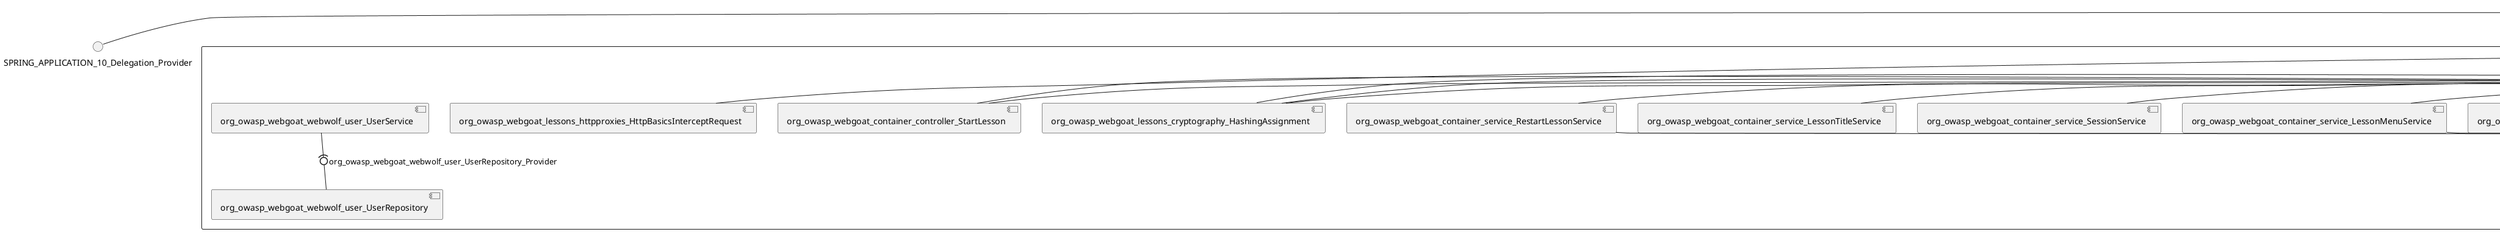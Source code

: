 @startuml
skinparam fixCircleLabelOverlapping true
skinparam componentStyle uml2
() SPRING_APPLICATION_10_Delegation_Provider
() SPRING_APPLICATION_11_Delegation_Provider
() SPRING_APPLICATION_12_Delegation_Provider
() SPRING_APPLICATION_13_Delegation_Provider
() SPRING_APPLICATION_14_Delegation_Provider
() SPRING_APPLICATION_15_Delegation_Provider
() SPRING_APPLICATION_16_Delegation_Provider
() SPRING_APPLICATION_2_Delegation_Provider
() SPRING_APPLICATION_3_Delegation_Provider
() SPRING_APPLICATION_4_Delegation_Provider
() SPRING_APPLICATION_5_Delegation_Provider
() SPRING_APPLICATION_6_Delegation_Provider
() SPRING_APPLICATION_7_Delegation_Provider
() SPRING_APPLICATION_8_Delegation_Provider
() SPRING_APPLICATION_9_Delegation_Provider
() SPRING_APPLICATION_BypassRestrictions_FieldRestrictions_POST_Delegation_Provider
() SPRING_APPLICATION_BypassRestrictions_frontendValidation_POST_Delegation_Provider
() SPRING_APPLICATION_ChromeDevTools_dummy_POST_Delegation_Provider
() SPRING_APPLICATION_ChromeDevTools_network_POST_Delegation_Provider
() SPRING_APPLICATION_CrossSiteScriptingStored_stored_xss_POST_Delegation_Provider
() SPRING_APPLICATION_CrossSiteScriptingStored_stored_xss_follow_up_POST_Delegation_Provider
() SPRING_APPLICATION_CrossSiteScripting_attack1_POST_Delegation_Provider
() SPRING_APPLICATION_CrossSiteScripting_attack3_POST_Delegation_Provider
() SPRING_APPLICATION_CrossSiteScripting_attack4_POST_Delegation_Provider
() SPRING_APPLICATION_CrossSiteScripting_attack5a_GET_Delegation_Provider
() SPRING_APPLICATION_CrossSiteScripting_attack6a_POST_Delegation_Provider
() SPRING_APPLICATION_CrossSiteScripting_dom_follow_up_POST_Delegation_Provider
() SPRING_APPLICATION_CrossSiteScripting_phone_home_xss_POST_Delegation_Provider
() SPRING_APPLICATION_CrossSiteScripting_quiz_GET_POST_Delegation_Provider
() SPRING_APPLICATION_Delegation_Provider
() SPRING_APPLICATION_GET_10_Delegation_Provider
() SPRING_APPLICATION_GET_11_Delegation_Provider
() SPRING_APPLICATION_GET_2_Delegation_Provider
() SPRING_APPLICATION_GET_3_Delegation_Provider
() SPRING_APPLICATION_GET_4_Delegation_Provider
() SPRING_APPLICATION_GET_5_Delegation_Provider
() SPRING_APPLICATION_GET_6_Delegation_Provider
() SPRING_APPLICATION_GET_7_Delegation_Provider
() SPRING_APPLICATION_GET_8_Delegation_Provider
() SPRING_APPLICATION_GET_9_Delegation_Provider
() SPRING_APPLICATION_GET_Delegation_Provider
() SPRING_APPLICATION_HtmlTampering_task_POST_Delegation_Provider
() SPRING_APPLICATION_HttpBasics_attack1_POST_Delegation_Provider
() SPRING_APPLICATION_HttpBasics_attack2_POST_Delegation_Provider
() SPRING_APPLICATION_IDOR_diff_attributes_POST_Delegation_Provider
() SPRING_APPLICATION_IDOR_login_POST_Delegation_Provider
() SPRING_APPLICATION_IDOR_profile_alt_path_POST_Delegation_Provider
() SPRING_APPLICATION_InsecureDeserialization_task_POST_Delegation_Provider
() SPRING_APPLICATION_InsecureLogin_Delegation_Provider
() SPRING_APPLICATION_JWT_decode_POST_Delegation_Provider
() SPRING_APPLICATION_JWT_jku_Delegation_Provider
() SPRING_APPLICATION_JWT_kid_Delegation_Provider
() SPRING_APPLICATION_JWT_quiz_GET_POST_Delegation_Provider
() SPRING_APPLICATION_JWT_refresh_Delegation_Provider
() SPRING_APPLICATION_JWT_secret_POST_Delegation_Provider
() SPRING_APPLICATION_JWT_votings_Delegation_Provider
() SPRING_APPLICATION_LogSpoofing_log_bleeding_POST_Delegation_Provider
() SPRING_APPLICATION_LogSpoofing_log_spoofing_POST_Delegation_Provider
() SPRING_APPLICATION_POST_10_Delegation_Provider
() SPRING_APPLICATION_POST_11_Delegation_Provider
() SPRING_APPLICATION_POST_12_Delegation_Provider
() SPRING_APPLICATION_POST_13_Delegation_Provider
() SPRING_APPLICATION_POST_14_Delegation_Provider
() SPRING_APPLICATION_POST_15_Delegation_Provider
() SPRING_APPLICATION_POST_16_Delegation_Provider
() SPRING_APPLICATION_POST_17_Delegation_Provider
() SPRING_APPLICATION_POST_18_Delegation_Provider
() SPRING_APPLICATION_POST_2_Delegation_Provider
() SPRING_APPLICATION_POST_3_Delegation_Provider
() SPRING_APPLICATION_POST_4_Delegation_Provider
() SPRING_APPLICATION_POST_5_Delegation_Provider
() SPRING_APPLICATION_POST_6_Delegation_Provider
() SPRING_APPLICATION_POST_7_Delegation_Provider
() SPRING_APPLICATION_POST_8_Delegation_Provider
() SPRING_APPLICATION_POST_9_Delegation_Provider
() SPRING_APPLICATION_POST_Delegation_Provider
() SPRING_APPLICATION_PUT_Delegation_Provider
() SPRING_APPLICATION_PasswordReset_ForgotPassword_create_password_reset_link_POST_Delegation_Provider
() SPRING_APPLICATION_PasswordReset_SecurityQuestions_POST_Delegation_Provider
() SPRING_APPLICATION_PasswordReset_reset_Delegation_Provider
() SPRING_APPLICATION_PasswordReset_simple_mail_reset_POST_Delegation_Provider
() SPRING_APPLICATION_PathTraversal_profile_picture_GET_Delegation_Provider
() SPRING_APPLICATION_PathTraversal_profile_picture_fix_GET_Delegation_Provider
() SPRING_APPLICATION_PathTraversal_profile_upload_POST_Delegation_Provider
() SPRING_APPLICATION_PathTraversal_profile_upload_fix_POST_Delegation_Provider
() SPRING_APPLICATION_PathTraversal_profile_upload_remove_user_input_POST_Delegation_Provider
() SPRING_APPLICATION_PathTraversal_random_POST_Delegation_Provider
() SPRING_APPLICATION_PathTraversal_random_picture_GET_Delegation_Provider
() SPRING_APPLICATION_PathTraversal_zip_slip_Delegation_Provider
() SPRING_APPLICATION_SSRF_task1_POST_Delegation_Provider
() SPRING_APPLICATION_SSRF_task2_POST_Delegation_Provider
() SPRING_APPLICATION_SecurePasswords_assignment_POST_Delegation_Provider
() SPRING_APPLICATION_SqlInjectionAdvanced_attack6a_POST_Delegation_Provider
() SPRING_APPLICATION_SqlInjectionAdvanced_attack6b_POST_Delegation_Provider
() SPRING_APPLICATION_SqlInjectionAdvanced_challenge_Login_POST_Delegation_Provider
() SPRING_APPLICATION_SqlInjectionAdvanced_challenge_PUT_Delegation_Provider
() SPRING_APPLICATION_SqlInjectionAdvanced_quiz_GET_POST_Delegation_Provider
() SPRING_APPLICATION_SqlInjectionMitigations_attack10a_POST_Delegation_Provider
() SPRING_APPLICATION_SqlInjectionMitigations_attack10b_POST_Delegation_Provider
() SPRING_APPLICATION_SqlInjectionMitigations_attack12a_POST_Delegation_Provider
() SPRING_APPLICATION_SqlInjectionMitigations_servers_GET_Delegation_Provider
() SPRING_APPLICATION_SqlInjection_assignment5a_POST_Delegation_Provider
() SPRING_APPLICATION_SqlInjection_assignment5b_POST_Delegation_Provider
() SPRING_APPLICATION_SqlInjection_attack10_POST_Delegation_Provider
() SPRING_APPLICATION_SqlInjection_attack2_POST_Delegation_Provider
() SPRING_APPLICATION_SqlInjection_attack3_POST_Delegation_Provider
() SPRING_APPLICATION_SqlInjection_attack4_POST_Delegation_Provider
() SPRING_APPLICATION_SqlInjection_attack5_POST_Delegation_Provider
() SPRING_APPLICATION_SqlInjection_attack8_POST_Delegation_Provider
() SPRING_APPLICATION_SqlInjection_attack9_POST_Delegation_Provider
() SPRING_APPLICATION_SqlOnlyInputValidationOnKeywords_attack_POST_Delegation_Provider
() SPRING_APPLICATION_SqlOnlyInputValidation_attack_POST_Delegation_Provider
() SPRING_APPLICATION_VulnerableComponents_attack1_POST_Delegation_Provider
() SPRING_APPLICATION_WebWolf_GET_Delegation_Provider
() SPRING_APPLICATION_WebWolf_landing_Delegation_Provider
() SPRING_APPLICATION_WebWolf_mail_Delegation_Provider
() SPRING_APPLICATION_challenge_1_POST_Delegation_Provider
() SPRING_APPLICATION_challenge_5_POST_Delegation_Provider
() SPRING_APPLICATION_challenge_7_Delegation_Provider
() SPRING_APPLICATION_challenge_8_Delegation_Provider
() SPRING_APPLICATION_challenge_logo_Delegation_Provider
() SPRING_APPLICATION_cia_quiz_GET_POST_Delegation_Provider
() SPRING_APPLICATION_clientSideFiltering_attack1_POST_Delegation_Provider
() SPRING_APPLICATION_clientSideFiltering_challenge_store_coupons_GET_Delegation_Provider
() SPRING_APPLICATION_clientSideFiltering_getItForFree_POST_Delegation_Provider
() SPRING_APPLICATION_clientSideFiltering_salaries_GET_Delegation_Provider
() SPRING_APPLICATION_crypto_encoding_basic_auth_POST_Delegation_Provider
() SPRING_APPLICATION_crypto_encoding_xor_POST_Delegation_Provider
() SPRING_APPLICATION_crypto_hashing_POST_Delegation_Provider
() SPRING_APPLICATION_crypto_secure_defaults_POST_Delegation_Provider
() SPRING_APPLICATION_crypto_signing_verify_POST_Delegation_Provider
() SPRING_APPLICATION_csrf_feedback_message_POST_Delegation_Provider
() SPRING_APPLICATION_csrf_review_POST_Delegation_Provider
() SPRING_APPLICATION_files_GET_Delegation_Provider
() SPRING_APPLICATION_fileupload_POST_Delegation_Provider
() SPRING_APPLICATION_jwt_Delegation_Provider
() SPRING_APPLICATION_landing_Delegation_Provider
() SPRING_APPLICATION_lesson_template_Delegation_Provider
() SPRING_APPLICATION_login_oauth_mvc_GET_Delegation_Provider
() SPRING_APPLICATION_mail_DELETE_GET_POST_Delegation_Provider
() SPRING_APPLICATION_register_mvc_POST_Delegation_Provider
() SPRING_APPLICATION_registration_GET_Delegation_Provider
() SPRING_APPLICATION_requests_GET_Delegation_Provider
() SPRING_APPLICATION_scoreboard_data_GET_Delegation_Provider
() SPRING_APPLICATION_server_directory_GET_Delegation_Provider
() SPRING_APPLICATION_service_debug_labels_mvc_Delegation_Provider
() SPRING_APPLICATION_service_lessonoverview_mvc_Delegation_Provider
() SPRING_APPLICATION_xxe_comments_GET_Delegation_Provider
rectangle System {
[org_owasp_webgoat_container_HammerHead] [[webgoat-webgoat.repository#_JVhHvCU9Ee-cM7l4YiBhAA]]
[org_owasp_webgoat_container_WebWolfRedirect] [[webgoat-webgoat.repository#_JVhHvCU9Ee-cM7l4YiBhAA]]
[org_owasp_webgoat_container_controller_StartLesson] [[webgoat-webgoat.repository#_JVhHvCU9Ee-cM7l4YiBhAA]]
[org_owasp_webgoat_container_controller_Welcome] [[webgoat-webgoat.repository#_JVhHvCU9Ee-cM7l4YiBhAA]]
[org_owasp_webgoat_container_i18n_PluginMessages_Provider] [[webgoat-webgoat.repository#_JVhHvCU9Ee-cM7l4YiBhAA]]
[org_owasp_webgoat_container_service_EnvironmentService] [[webgoat-webgoat.repository#_JVhHvCU9Ee-cM7l4YiBhAA]]
[org_owasp_webgoat_container_service_HintService] [[webgoat-webgoat.repository#_JVhHvCU9Ee-cM7l4YiBhAA]]
[org_owasp_webgoat_container_service_LabelDebugService] [[webgoat-webgoat.repository#_JVhHvCU9Ee-cM7l4YiBhAA]]
[org_owasp_webgoat_container_service_LabelService] [[webgoat-webgoat.repository#_JVhHvCU9Ee-cM7l4YiBhAA]]
[org_owasp_webgoat_container_service_LessonInfoService] [[webgoat-webgoat.repository#_JVhHvCU9Ee-cM7l4YiBhAA]]
[org_owasp_webgoat_container_service_LessonMenuService] [[webgoat-webgoat.repository#_JVhHvCU9Ee-cM7l4YiBhAA]]
[org_owasp_webgoat_container_service_LessonProgressService] [[webgoat-webgoat.repository#_JVhHvCU9Ee-cM7l4YiBhAA]]
[org_owasp_webgoat_container_service_LessonTitleService] [[webgoat-webgoat.repository#_JVhHvCU9Ee-cM7l4YiBhAA]]
[org_owasp_webgoat_container_service_ReportCardService] [[webgoat-webgoat.repository#_JVhHvCU9Ee-cM7l4YiBhAA]]
[org_owasp_webgoat_container_service_RestartLessonService] [[webgoat-webgoat.repository#_JVhHvCU9Ee-cM7l4YiBhAA]]
[org_owasp_webgoat_container_service_SessionService] [[webgoat-webgoat.repository#_JVhHvCU9Ee-cM7l4YiBhAA]]
[org_owasp_webgoat_container_session_UserSessionData_Provider] [[webgoat-webgoat.repository#_JVhHvCU9Ee-cM7l4YiBhAA]]
[org_owasp_webgoat_container_session_WebSession_Provider] [[webgoat-webgoat.repository#_JVhHvCU9Ee-cM7l4YiBhAA]]
[org_owasp_webgoat_container_users_RegistrationController] [[webgoat-webgoat.repository#_JVhHvCU9Ee-cM7l4YiBhAA]]
[org_owasp_webgoat_container_users_Scoreboard] [[webgoat-webgoat.repository#_JVhHvCU9Ee-cM7l4YiBhAA]]
[org_owasp_webgoat_container_users_UserRepository] [[webgoat-webgoat.repository#_JVhHvCU9Ee-cM7l4YiBhAA]]
[org_owasp_webgoat_container_users_UserService] [[webgoat-webgoat.repository#_JVhHvCU9Ee-cM7l4YiBhAA]]
[org_owasp_webgoat_container_users_UserTrackerRepository] [[webgoat-webgoat.repository#_JVhHvCU9Ee-cM7l4YiBhAA]]
[org_owasp_webgoat_lessons_authbypass_VerifyAccount] [[webgoat-webgoat.repository#_JVhHvCU9Ee-cM7l4YiBhAA]]
[org_owasp_webgoat_lessons_bypassrestrictions_BypassRestrictionsFieldRestrictions] [[webgoat-webgoat.repository#_JVhHvCU9Ee-cM7l4YiBhAA]]
[org_owasp_webgoat_lessons_bypassrestrictions_BypassRestrictionsFrontendValidation] [[webgoat-webgoat.repository#_JVhHvCU9Ee-cM7l4YiBhAA]]
[org_owasp_webgoat_lessons_challenges_FlagController] [[webgoat-webgoat.repository#_JVhHvCU9Ee-cM7l4YiBhAA]]
[org_owasp_webgoat_lessons_challenges_challenge1_Assignment1] [[webgoat-webgoat.repository#_JVhHvCU9Ee-cM7l4YiBhAA]]
[org_owasp_webgoat_lessons_challenges_challenge1_ImageServlet] [[webgoat-webgoat.repository#_JVhHvCU9Ee-cM7l4YiBhAA]]
[org_owasp_webgoat_lessons_challenges_challenge5_Assignment5] [[webgoat-webgoat.repository#_JVhHvCU9Ee-cM7l4YiBhAA]]
[org_owasp_webgoat_lessons_challenges_challenge7_Assignment7] [[webgoat-webgoat.repository#_JVhHvCU9Ee-cM7l4YiBhAA]]
[org_owasp_webgoat_lessons_challenges_challenge8_Assignment8] [[webgoat-webgoat.repository#_JVhHvCU9Ee-cM7l4YiBhAA]]
[org_owasp_webgoat_lessons_chromedevtools_NetworkDummy] [[webgoat-webgoat.repository#_JVhHvCU9Ee-cM7l4YiBhAA]]
[org_owasp_webgoat_lessons_chromedevtools_NetworkLesson] [[webgoat-webgoat.repository#_JVhHvCU9Ee-cM7l4YiBhAA]]
[org_owasp_webgoat_lessons_cia_CIAQuiz] [[webgoat-webgoat.repository#_JVhHvCU9Ee-cM7l4YiBhAA]]
[org_owasp_webgoat_lessons_clientsidefiltering_ClientSideFilteringAssignment] [[webgoat-webgoat.repository#_JVhHvCU9Ee-cM7l4YiBhAA]]
[org_owasp_webgoat_lessons_clientsidefiltering_ClientSideFilteringFreeAssignment] [[webgoat-webgoat.repository#_JVhHvCU9Ee-cM7l4YiBhAA]]
[org_owasp_webgoat_lessons_clientsidefiltering_Salaries] [[webgoat-webgoat.repository#_JVhHvCU9Ee-cM7l4YiBhAA]]
[org_owasp_webgoat_lessons_clientsidefiltering_ShopEndpoint] [[webgoat-webgoat.repository#_JVhHvCU9Ee-cM7l4YiBhAA]]
[org_owasp_webgoat_lessons_cryptography_EncodingAssignment] [[webgoat-webgoat.repository#_JVhHvCU9Ee-cM7l4YiBhAA]]
[org_owasp_webgoat_lessons_cryptography_HashingAssignment] [[webgoat-webgoat.repository#_JVhHvCU9Ee-cM7l4YiBhAA]]
[org_owasp_webgoat_lessons_cryptography_SecureDefaultsAssignment] [[webgoat-webgoat.repository#_JVhHvCU9Ee-cM7l4YiBhAA]]
[org_owasp_webgoat_lessons_cryptography_SigningAssignment] [[webgoat-webgoat.repository#_JVhHvCU9Ee-cM7l4YiBhAA]]
[org_owasp_webgoat_lessons_cryptography_XOREncodingAssignment] [[webgoat-webgoat.repository#_JVhHvCU9Ee-cM7l4YiBhAA]]
[org_owasp_webgoat_lessons_csrf_CSRFConfirmFlag1] [[webgoat-webgoat.repository#_JVhHvCU9Ee-cM7l4YiBhAA]]
[org_owasp_webgoat_lessons_csrf_CSRFFeedback] [[webgoat-webgoat.repository#_JVhHvCU9Ee-cM7l4YiBhAA]]
[org_owasp_webgoat_lessons_csrf_CSRFGetFlag] [[webgoat-webgoat.repository#_JVhHvCU9Ee-cM7l4YiBhAA]]
[org_owasp_webgoat_lessons_csrf_CSRFLogin] [[webgoat-webgoat.repository#_JVhHvCU9Ee-cM7l4YiBhAA]]
[org_owasp_webgoat_lessons_csrf_ForgedReviews] [[webgoat-webgoat.repository#_JVhHvCU9Ee-cM7l4YiBhAA]]
[org_owasp_webgoat_lessons_csrf_ObjectMapper_Provider] [[webgoat-webgoat.repository#_JVhHvCU9Ee-cM7l4YiBhAA]]
[org_owasp_webgoat_lessons_deserialization_InsecureDeserializationTask] [[webgoat-webgoat.repository#_JVhHvCU9Ee-cM7l4YiBhAA]]
[org_owasp_webgoat_lessons_hijacksession_HijackSessionAssignment] [[webgoat-webgoat.repository#_JVhHvCU9Ee-cM7l4YiBhAA]]
[org_owasp_webgoat_lessons_hijacksession_cas_HijackSessionAuthenticationProvider] [[webgoat-webgoat.repository#_JVhHvCU9Ee-cM7l4YiBhAA]]
[org_owasp_webgoat_lessons_htmltampering_HtmlTamperingTask] [[webgoat-webgoat.repository#_JVhHvCU9Ee-cM7l4YiBhAA]]
[org_owasp_webgoat_lessons_httpbasics_HttpBasicsLesson] [[webgoat-webgoat.repository#_JVhHvCU9Ee-cM7l4YiBhAA]]
[org_owasp_webgoat_lessons_httpbasics_HttpBasicsQuiz] [[webgoat-webgoat.repository#_JVhHvCU9Ee-cM7l4YiBhAA]]
[org_owasp_webgoat_lessons_httpproxies_HttpBasicsInterceptRequest] [[webgoat-webgoat.repository#_JVhHvCU9Ee-cM7l4YiBhAA]]
[org_owasp_webgoat_lessons_idor_IDORDiffAttributes] [[webgoat-webgoat.repository#_JVhHvCU9Ee-cM7l4YiBhAA]]
[org_owasp_webgoat_lessons_idor_IDOREditOtherProfile] [[webgoat-webgoat.repository#_JVhHvCU9Ee-cM7l4YiBhAA]]
[org_owasp_webgoat_lessons_idor_IDORLogin] [[webgoat-webgoat.repository#_JVhHvCU9Ee-cM7l4YiBhAA]]
[org_owasp_webgoat_lessons_idor_IDORViewOtherProfile] [[webgoat-webgoat.repository#_JVhHvCU9Ee-cM7l4YiBhAA]]
[org_owasp_webgoat_lessons_idor_IDORViewOwnProfile] [[webgoat-webgoat.repository#_JVhHvCU9Ee-cM7l4YiBhAA]]
[org_owasp_webgoat_lessons_idor_IDORViewOwnProfileAltUrl] [[webgoat-webgoat.repository#_JVhHvCU9Ee-cM7l4YiBhAA]]
[org_owasp_webgoat_lessons_insecurelogin_InsecureLoginTask] [[webgoat-webgoat.repository#_JVhHvCU9Ee-cM7l4YiBhAA]]
[org_owasp_webgoat_lessons_jwt_JWTDecodeEndpoint] [[webgoat-webgoat.repository#_JVhHvCU9Ee-cM7l4YiBhAA]]
[org_owasp_webgoat_lessons_jwt_JWTQuiz] [[webgoat-webgoat.repository#_JVhHvCU9Ee-cM7l4YiBhAA]]
[org_owasp_webgoat_lessons_jwt_JWTRefreshEndpoint] [[webgoat-webgoat.repository#_JVhHvCU9Ee-cM7l4YiBhAA]]
[org_owasp_webgoat_lessons_jwt_JWTSecretKeyEndpoint] [[webgoat-webgoat.repository#_JVhHvCU9Ee-cM7l4YiBhAA]]
[org_owasp_webgoat_lessons_jwt_JWTVotesEndpoint] [[webgoat-webgoat.repository#_JVhHvCU9Ee-cM7l4YiBhAA]]
[org_owasp_webgoat_lessons_jwt_claimmisuse_JWTHeaderJKUEndpoint] [[webgoat-webgoat.repository#_JVhHvCU9Ee-cM7l4YiBhAA]]
[org_owasp_webgoat_lessons_jwt_claimmisuse_JWTHeaderKIDEndpoint] [[webgoat-webgoat.repository#_JVhHvCU9Ee-cM7l4YiBhAA]]
[org_owasp_webgoat_lessons_lessontemplate_SampleAttack] [[webgoat-webgoat.repository#_JVhHvCU9Ee-cM7l4YiBhAA]]
[org_owasp_webgoat_lessons_logging_LogBleedingTask] [[webgoat-webgoat.repository#_JVhHvCU9Ee-cM7l4YiBhAA]]
[org_owasp_webgoat_lessons_logging_LogSpoofingTask] [[webgoat-webgoat.repository#_JVhHvCU9Ee-cM7l4YiBhAA]]
[org_owasp_webgoat_lessons_missingac_MissingFunctionACHiddenMenus] [[webgoat-webgoat.repository#_JVhHvCU9Ee-cM7l4YiBhAA]]
[org_owasp_webgoat_lessons_missingac_MissingFunctionACUsers] [[webgoat-webgoat.repository#_JVhHvCU9Ee-cM7l4YiBhAA]]
[org_owasp_webgoat_lessons_missingac_MissingFunctionACYourHash] [[webgoat-webgoat.repository#_JVhHvCU9Ee-cM7l4YiBhAA]]
[org_owasp_webgoat_lessons_missingac_MissingFunctionACYourHashAdmin] [[webgoat-webgoat.repository#_JVhHvCU9Ee-cM7l4YiBhAA]]
[org_owasp_webgoat_lessons_passwordreset_QuestionsAssignment] [[webgoat-webgoat.repository#_JVhHvCU9Ee-cM7l4YiBhAA]]
[org_owasp_webgoat_lessons_passwordreset_ResetLinkAssignment] [[webgoat-webgoat.repository#_JVhHvCU9Ee-cM7l4YiBhAA]]
[org_owasp_webgoat_lessons_passwordreset_ResetLinkAssignmentForgotPassword] [[webgoat-webgoat.repository#_JVhHvCU9Ee-cM7l4YiBhAA]]
[org_owasp_webgoat_lessons_passwordreset_SecurityQuestionAssignment] [[webgoat-webgoat.repository#_JVhHvCU9Ee-cM7l4YiBhAA]]
[org_owasp_webgoat_lessons_passwordreset_SimpleMailAssignment] [[webgoat-webgoat.repository#_JVhHvCU9Ee-cM7l4YiBhAA]]
[org_owasp_webgoat_lessons_passwordreset_TriedQuestions] [[webgoat-webgoat.repository#_JVhHvCU9Ee-cM7l4YiBhAA]]
[org_owasp_webgoat_lessons_pathtraversal_ProfileUpload] [[webgoat-webgoat.repository#_JVhHvCU9Ee-cM7l4YiBhAA]]
[org_owasp_webgoat_lessons_pathtraversal_ProfileUploadFix] [[webgoat-webgoat.repository#_JVhHvCU9Ee-cM7l4YiBhAA]]
[org_owasp_webgoat_lessons_pathtraversal_ProfileUploadRemoveUserInput] [[webgoat-webgoat.repository#_JVhHvCU9Ee-cM7l4YiBhAA]]
[org_owasp_webgoat_lessons_pathtraversal_ProfileUploadRetrieval] [[webgoat-webgoat.repository#_JVhHvCU9Ee-cM7l4YiBhAA]]
[org_owasp_webgoat_lessons_pathtraversal_ProfileZipSlip] [[webgoat-webgoat.repository#_JVhHvCU9Ee-cM7l4YiBhAA]]
[org_owasp_webgoat_lessons_securepasswords_SecurePasswordsAssignment] [[webgoat-webgoat.repository#_JVhHvCU9Ee-cM7l4YiBhAA]]
[org_owasp_webgoat_lessons_spoofcookie_SpoofCookieAssignment] [[webgoat-webgoat.repository#_JVhHvCU9Ee-cM7l4YiBhAA]]
[org_owasp_webgoat_lessons_sqlinjection_advanced_SqlInjectionChallenge] [[webgoat-webgoat.repository#_JVhHvCU9Ee-cM7l4YiBhAA]]
[org_owasp_webgoat_lessons_sqlinjection_advanced_SqlInjectionChallengeLogin] [[webgoat-webgoat.repository#_JVhHvCU9Ee-cM7l4YiBhAA]]
[org_owasp_webgoat_lessons_sqlinjection_advanced_SqlInjectionLesson6a] [[webgoat-webgoat.repository#_JVhHvCU9Ee-cM7l4YiBhAA]]
[org_owasp_webgoat_lessons_sqlinjection_advanced_SqlInjectionLesson6b] [[webgoat-webgoat.repository#_JVhHvCU9Ee-cM7l4YiBhAA]]
[org_owasp_webgoat_lessons_sqlinjection_advanced_SqlInjectionQuiz] [[webgoat-webgoat.repository#_JVhHvCU9Ee-cM7l4YiBhAA]]
[org_owasp_webgoat_lessons_sqlinjection_introduction_SqlInjectionLesson10] [[webgoat-webgoat.repository#_JVhHvCU9Ee-cM7l4YiBhAA]]
[org_owasp_webgoat_lessons_sqlinjection_introduction_SqlInjectionLesson2] [[webgoat-webgoat.repository#_JVhHvCU9Ee-cM7l4YiBhAA]]
[org_owasp_webgoat_lessons_sqlinjection_introduction_SqlInjectionLesson3] [[webgoat-webgoat.repository#_JVhHvCU9Ee-cM7l4YiBhAA]]
[org_owasp_webgoat_lessons_sqlinjection_introduction_SqlInjectionLesson4] [[webgoat-webgoat.repository#_JVhHvCU9Ee-cM7l4YiBhAA]]
[org_owasp_webgoat_lessons_sqlinjection_introduction_SqlInjectionLesson5] [[webgoat-webgoat.repository#_JVhHvCU9Ee-cM7l4YiBhAA]]
[org_owasp_webgoat_lessons_sqlinjection_introduction_SqlInjectionLesson5a] [[webgoat-webgoat.repository#_JVhHvCU9Ee-cM7l4YiBhAA]]
[org_owasp_webgoat_lessons_sqlinjection_introduction_SqlInjectionLesson5b] [[webgoat-webgoat.repository#_JVhHvCU9Ee-cM7l4YiBhAA]]
[org_owasp_webgoat_lessons_sqlinjection_introduction_SqlInjectionLesson8] [[webgoat-webgoat.repository#_JVhHvCU9Ee-cM7l4YiBhAA]]
[org_owasp_webgoat_lessons_sqlinjection_introduction_SqlInjectionLesson9] [[webgoat-webgoat.repository#_JVhHvCU9Ee-cM7l4YiBhAA]]
[org_owasp_webgoat_lessons_sqlinjection_mitigation_Servers] [[webgoat-webgoat.repository#_JVhHvCU9Ee-cM7l4YiBhAA]]
[org_owasp_webgoat_lessons_sqlinjection_mitigation_SqlInjectionLesson10a] [[webgoat-webgoat.repository#_JVhHvCU9Ee-cM7l4YiBhAA]]
[org_owasp_webgoat_lessons_sqlinjection_mitigation_SqlInjectionLesson10b] [[webgoat-webgoat.repository#_JVhHvCU9Ee-cM7l4YiBhAA]]
[org_owasp_webgoat_lessons_sqlinjection_mitigation_SqlInjectionLesson13] [[webgoat-webgoat.repository#_JVhHvCU9Ee-cM7l4YiBhAA]]
[org_owasp_webgoat_lessons_sqlinjection_mitigation_SqlOnlyInputValidation] [[webgoat-webgoat.repository#_JVhHvCU9Ee-cM7l4YiBhAA]]
[org_owasp_webgoat_lessons_sqlinjection_mitigation_SqlOnlyInputValidationOnKeywords] [[webgoat-webgoat.repository#_JVhHvCU9Ee-cM7l4YiBhAA]]
[org_owasp_webgoat_lessons_ssrf_SSRFTask1] [[webgoat-webgoat.repository#_JVhHvCU9Ee-cM7l4YiBhAA]]
[org_owasp_webgoat_lessons_ssrf_SSRFTask2] [[webgoat-webgoat.repository#_JVhHvCU9Ee-cM7l4YiBhAA]]
[org_owasp_webgoat_lessons_vulnerablecomponents_VulnerableComponentsLesson] [[webgoat-webgoat.repository#_JVhHvCU9Ee-cM7l4YiBhAA]]
[org_owasp_webgoat_lessons_webwolfintroduction_LandingAssignment] [[webgoat-webgoat.repository#_JVhHvCU9Ee-cM7l4YiBhAA]]
[org_owasp_webgoat_lessons_webwolfintroduction_MailAssignment] [[webgoat-webgoat.repository#_JVhHvCU9Ee-cM7l4YiBhAA]]
[org_owasp_webgoat_lessons_xss_CrossSiteScriptingLesson1] [[webgoat-webgoat.repository#_JVhHvCU9Ee-cM7l4YiBhAA]]
[org_owasp_webgoat_lessons_xss_CrossSiteScriptingLesson3] [[webgoat-webgoat.repository#_JVhHvCU9Ee-cM7l4YiBhAA]]
[org_owasp_webgoat_lessons_xss_CrossSiteScriptingLesson4] [[webgoat-webgoat.repository#_JVhHvCU9Ee-cM7l4YiBhAA]]
[org_owasp_webgoat_lessons_xss_CrossSiteScriptingLesson5a] [[webgoat-webgoat.repository#_JVhHvCU9Ee-cM7l4YiBhAA]]
[org_owasp_webgoat_lessons_xss_CrossSiteScriptingLesson6a] [[webgoat-webgoat.repository#_JVhHvCU9Ee-cM7l4YiBhAA]]
[org_owasp_webgoat_lessons_xss_CrossSiteScriptingQuiz] [[webgoat-webgoat.repository#_JVhHvCU9Ee-cM7l4YiBhAA]]
[org_owasp_webgoat_lessons_xss_DOMCrossSiteScripting] [[webgoat-webgoat.repository#_JVhHvCU9Ee-cM7l4YiBhAA]]
[org_owasp_webgoat_lessons_xss_DOMCrossSiteScriptingVerifier] [[webgoat-webgoat.repository#_JVhHvCU9Ee-cM7l4YiBhAA]]
[org_owasp_webgoat_lessons_xss_stored_StoredCrossSiteScriptingVerifier] [[webgoat-webgoat.repository#_JVhHvCU9Ee-cM7l4YiBhAA]]
[org_owasp_webgoat_lessons_xss_stored_StoredXssComments] [[webgoat-webgoat.repository#_JVhHvCU9Ee-cM7l4YiBhAA]]
[org_owasp_webgoat_lessons_xxe_BlindSendFileAssignment] [[webgoat-webgoat.repository#_JVhHvCU9Ee-cM7l4YiBhAA]]
[org_owasp_webgoat_lessons_xxe_CommentsCache] [[webgoat-webgoat.repository#_JVhHvCU9Ee-cM7l4YiBhAA]]
[org_owasp_webgoat_lessons_xxe_CommentsEndpoint] [[webgoat-webgoat.repository#_JVhHvCU9Ee-cM7l4YiBhAA]]
[org_owasp_webgoat_lessons_xxe_ContentTypeAssignment] [[webgoat-webgoat.repository#_JVhHvCU9Ee-cM7l4YiBhAA]]
[org_owasp_webgoat_lessons_xxe_SimpleXXE] [[webgoat-webgoat.repository#_JVhHvCU9Ee-cM7l4YiBhAA]]
[org_owasp_webgoat_webwolf_FileServer] [[webgoat-webgoat.repository#_JVhHvCU9Ee-cM7l4YiBhAA]]
[org_owasp_webgoat_webwolf_jwt_JWTController] [[webgoat-webgoat.repository#_JVhHvCU9Ee-cM7l4YiBhAA]]
[org_owasp_webgoat_webwolf_mailbox_MailboxController] [[webgoat-webgoat.repository#_JVhHvCU9Ee-cM7l4YiBhAA]]
[org_owasp_webgoat_webwolf_mailbox_MailboxRepository] [[webgoat-webgoat.repository#_JVhHvCU9Ee-cM7l4YiBhAA]]
[org_owasp_webgoat_webwolf_requests_LandingPage] [[webgoat-webgoat.repository#_JVhHvCU9Ee-cM7l4YiBhAA]]
[org_owasp_webgoat_webwolf_requests_Requests] [[webgoat-webgoat.repository#_JVhHvCU9Ee-cM7l4YiBhAA]]
[org_owasp_webgoat_webwolf_user_UserRepository] [[webgoat-webgoat.repository#_JVhHvCU9Ee-cM7l4YiBhAA]]
[org_owasp_webgoat_webwolf_user_UserService] [[webgoat-webgoat.repository#_JVhHvCU9Ee-cM7l4YiBhAA]]
port SPRING_APPLICATION_10_Provider
SPRING_APPLICATION_10_Delegation_Provider - SPRING_APPLICATION_10_Provider
SPRING_APPLICATION_10_Provider - [org_owasp_webgoat_container_controller_StartLesson]
port SPRING_APPLICATION_11_Provider
SPRING_APPLICATION_11_Delegation_Provider - SPRING_APPLICATION_11_Provider
SPRING_APPLICATION_11_Provider - [org_owasp_webgoat_lessons_cryptography_HashingAssignment]
port SPRING_APPLICATION_12_Provider
SPRING_APPLICATION_12_Delegation_Provider - SPRING_APPLICATION_12_Provider
SPRING_APPLICATION_12_Provider - [org_owasp_webgoat_lessons_httpproxies_HttpBasicsInterceptRequest]
port SPRING_APPLICATION_13_Provider
SPRING_APPLICATION_13_Delegation_Provider - SPRING_APPLICATION_13_Provider
SPRING_APPLICATION_13_Provider - [org_owasp_webgoat_lessons_jwt_JWTSecretKeyEndpoint]
port SPRING_APPLICATION_14_Provider
SPRING_APPLICATION_14_Delegation_Provider - SPRING_APPLICATION_14_Provider
SPRING_APPLICATION_14_Provider - [org_owasp_webgoat_lessons_cryptography_HashingAssignment]
port SPRING_APPLICATION_15_Provider
SPRING_APPLICATION_15_Delegation_Provider - SPRING_APPLICATION_15_Provider
SPRING_APPLICATION_15_Provider - [org_owasp_webgoat_container_service_RestartLessonService]
port SPRING_APPLICATION_16_Provider
SPRING_APPLICATION_16_Delegation_Provider - SPRING_APPLICATION_16_Provider
SPRING_APPLICATION_16_Provider - [org_owasp_webgoat_container_service_LessonTitleService]
port SPRING_APPLICATION_2_Provider
SPRING_APPLICATION_2_Delegation_Provider - SPRING_APPLICATION_2_Provider
SPRING_APPLICATION_2_Provider - [org_owasp_webgoat_container_service_SessionService]
port SPRING_APPLICATION_3_Provider
SPRING_APPLICATION_3_Delegation_Provider - SPRING_APPLICATION_3_Provider
SPRING_APPLICATION_3_Provider - [org_owasp_webgoat_webwolf_FileServer]
port SPRING_APPLICATION_4_Provider
SPRING_APPLICATION_4_Delegation_Provider - SPRING_APPLICATION_4_Provider
SPRING_APPLICATION_4_Provider - [org_owasp_webgoat_container_service_LabelDebugService]
port SPRING_APPLICATION_5_Provider
SPRING_APPLICATION_5_Delegation_Provider - SPRING_APPLICATION_5_Provider
SPRING_APPLICATION_5_Provider - [org_owasp_webgoat_container_controller_StartLesson]
port SPRING_APPLICATION_6_Provider
SPRING_APPLICATION_6_Delegation_Provider - SPRING_APPLICATION_6_Provider
SPRING_APPLICATION_6_Provider - [org_owasp_webgoat_container_service_LessonMenuService]
port SPRING_APPLICATION_7_Provider
SPRING_APPLICATION_7_Delegation_Provider - SPRING_APPLICATION_7_Provider
SPRING_APPLICATION_7_Provider - [org_owasp_webgoat_lessons_xxe_SimpleXXE]
port SPRING_APPLICATION_8_Provider
SPRING_APPLICATION_8_Delegation_Provider - SPRING_APPLICATION_8_Provider
SPRING_APPLICATION_8_Provider - [org_owasp_webgoat_container_HammerHead]
port SPRING_APPLICATION_9_Provider
SPRING_APPLICATION_9_Delegation_Provider - SPRING_APPLICATION_9_Provider
SPRING_APPLICATION_9_Provider - [org_owasp_webgoat_container_service_LessonInfoService]
port SPRING_APPLICATION_BypassRestrictions_FieldRestrictions_POST_Provider
SPRING_APPLICATION_BypassRestrictions_FieldRestrictions_POST_Delegation_Provider - SPRING_APPLICATION_BypassRestrictions_FieldRestrictions_POST_Provider
SPRING_APPLICATION_BypassRestrictions_FieldRestrictions_POST_Provider - [org_owasp_webgoat_lessons_bypassrestrictions_BypassRestrictionsFieldRestrictions]
port SPRING_APPLICATION_BypassRestrictions_frontendValidation_POST_Provider
SPRING_APPLICATION_BypassRestrictions_frontendValidation_POST_Delegation_Provider - SPRING_APPLICATION_BypassRestrictions_frontendValidation_POST_Provider
SPRING_APPLICATION_BypassRestrictions_frontendValidation_POST_Provider - [org_owasp_webgoat_lessons_bypassrestrictions_BypassRestrictionsFrontendValidation]
port SPRING_APPLICATION_ChromeDevTools_dummy_POST_Provider
SPRING_APPLICATION_ChromeDevTools_dummy_POST_Delegation_Provider - SPRING_APPLICATION_ChromeDevTools_dummy_POST_Provider
SPRING_APPLICATION_ChromeDevTools_dummy_POST_Provider - [org_owasp_webgoat_lessons_chromedevtools_NetworkDummy]
port SPRING_APPLICATION_ChromeDevTools_network_POST_Provider
SPRING_APPLICATION_ChromeDevTools_network_POST_Delegation_Provider - SPRING_APPLICATION_ChromeDevTools_network_POST_Provider
SPRING_APPLICATION_ChromeDevTools_network_POST_Provider - [org_owasp_webgoat_lessons_chromedevtools_NetworkLesson]
port SPRING_APPLICATION_CrossSiteScriptingStored_stored_xss_POST_Provider
SPRING_APPLICATION_CrossSiteScriptingStored_stored_xss_POST_Delegation_Provider - SPRING_APPLICATION_CrossSiteScriptingStored_stored_xss_POST_Provider
SPRING_APPLICATION_CrossSiteScriptingStored_stored_xss_POST_Provider - [org_owasp_webgoat_lessons_xss_stored_StoredXssComments]
port SPRING_APPLICATION_CrossSiteScriptingStored_stored_xss_follow_up_POST_Provider
SPRING_APPLICATION_CrossSiteScriptingStored_stored_xss_follow_up_POST_Delegation_Provider - SPRING_APPLICATION_CrossSiteScriptingStored_stored_xss_follow_up_POST_Provider
SPRING_APPLICATION_CrossSiteScriptingStored_stored_xss_follow_up_POST_Provider - [org_owasp_webgoat_lessons_xss_stored_StoredCrossSiteScriptingVerifier]
port SPRING_APPLICATION_CrossSiteScripting_attack1_POST_Provider
SPRING_APPLICATION_CrossSiteScripting_attack1_POST_Delegation_Provider - SPRING_APPLICATION_CrossSiteScripting_attack1_POST_Provider
SPRING_APPLICATION_CrossSiteScripting_attack1_POST_Provider - [org_owasp_webgoat_lessons_xss_CrossSiteScriptingLesson1]
port SPRING_APPLICATION_CrossSiteScripting_attack3_POST_Provider
SPRING_APPLICATION_CrossSiteScripting_attack3_POST_Delegation_Provider - SPRING_APPLICATION_CrossSiteScripting_attack3_POST_Provider
SPRING_APPLICATION_CrossSiteScripting_attack3_POST_Provider - [org_owasp_webgoat_lessons_xss_CrossSiteScriptingLesson3]
port SPRING_APPLICATION_CrossSiteScripting_attack4_POST_Provider
SPRING_APPLICATION_CrossSiteScripting_attack4_POST_Delegation_Provider - SPRING_APPLICATION_CrossSiteScripting_attack4_POST_Provider
SPRING_APPLICATION_CrossSiteScripting_attack4_POST_Provider - [org_owasp_webgoat_lessons_xss_CrossSiteScriptingLesson4]
port SPRING_APPLICATION_CrossSiteScripting_attack5a_GET_Provider
SPRING_APPLICATION_CrossSiteScripting_attack5a_GET_Delegation_Provider - SPRING_APPLICATION_CrossSiteScripting_attack5a_GET_Provider
SPRING_APPLICATION_CrossSiteScripting_attack5a_GET_Provider - [org_owasp_webgoat_lessons_xss_CrossSiteScriptingLesson5a]
port SPRING_APPLICATION_CrossSiteScripting_attack6a_POST_Provider
SPRING_APPLICATION_CrossSiteScripting_attack6a_POST_Delegation_Provider - SPRING_APPLICATION_CrossSiteScripting_attack6a_POST_Provider
SPRING_APPLICATION_CrossSiteScripting_attack6a_POST_Provider - [org_owasp_webgoat_lessons_xss_CrossSiteScriptingLesson6a]
port SPRING_APPLICATION_CrossSiteScripting_dom_follow_up_POST_Provider
SPRING_APPLICATION_CrossSiteScripting_dom_follow_up_POST_Delegation_Provider - SPRING_APPLICATION_CrossSiteScripting_dom_follow_up_POST_Provider
SPRING_APPLICATION_CrossSiteScripting_dom_follow_up_POST_Provider - [org_owasp_webgoat_lessons_xss_DOMCrossSiteScriptingVerifier]
port SPRING_APPLICATION_CrossSiteScripting_phone_home_xss_POST_Provider
SPRING_APPLICATION_CrossSiteScripting_phone_home_xss_POST_Delegation_Provider - SPRING_APPLICATION_CrossSiteScripting_phone_home_xss_POST_Provider
SPRING_APPLICATION_CrossSiteScripting_phone_home_xss_POST_Provider - [org_owasp_webgoat_lessons_xss_DOMCrossSiteScripting]
port SPRING_APPLICATION_CrossSiteScripting_quiz_GET_POST_Provider
SPRING_APPLICATION_CrossSiteScripting_quiz_GET_POST_Delegation_Provider - SPRING_APPLICATION_CrossSiteScripting_quiz_GET_POST_Provider
SPRING_APPLICATION_CrossSiteScripting_quiz_GET_POST_Provider - [org_owasp_webgoat_lessons_xss_CrossSiteScriptingQuiz]
port SPRING_APPLICATION_Provider
SPRING_APPLICATION_Delegation_Provider - SPRING_APPLICATION_Provider
SPRING_APPLICATION_Provider - [org_owasp_webgoat_lessons_cryptography_SigningAssignment]
port SPRING_APPLICATION_GET_10_Provider
SPRING_APPLICATION_GET_10_Delegation_Provider - SPRING_APPLICATION_GET_10_Provider
SPRING_APPLICATION_GET_10_Provider - [org_owasp_webgoat_container_service_ReportCardService]
port SPRING_APPLICATION_GET_11_Provider
SPRING_APPLICATION_GET_11_Delegation_Provider - SPRING_APPLICATION_GET_11_Provider
SPRING_APPLICATION_GET_11_Provider - [org_owasp_webgoat_lessons_idor_IDORViewOwnProfile]
port SPRING_APPLICATION_GET_2_Provider
SPRING_APPLICATION_GET_2_Delegation_Provider - SPRING_APPLICATION_GET_2_Provider
SPRING_APPLICATION_GET_2_Provider - [org_owasp_webgoat_lessons_idor_IDORViewOtherProfile]
port SPRING_APPLICATION_GET_3_Provider
SPRING_APPLICATION_GET_3_Delegation_Provider - SPRING_APPLICATION_GET_3_Provider
SPRING_APPLICATION_GET_3_Provider - [org_owasp_webgoat_container_service_LabelService]
port SPRING_APPLICATION_GET_4_Provider
SPRING_APPLICATION_GET_4_Delegation_Provider - SPRING_APPLICATION_GET_4_Provider
SPRING_APPLICATION_GET_4_Provider - [org_owasp_webgoat_lessons_cryptography_EncodingAssignment]
port SPRING_APPLICATION_GET_5_Provider
SPRING_APPLICATION_GET_5_Delegation_Provider - SPRING_APPLICATION_GET_5_Provider
SPRING_APPLICATION_GET_5_Provider - [org_owasp_webgoat_lessons_csrf_ForgedReviews]
port SPRING_APPLICATION_GET_6_Provider
SPRING_APPLICATION_GET_6_Delegation_Provider - SPRING_APPLICATION_GET_6_Provider
SPRING_APPLICATION_GET_6_Provider - [org_owasp_webgoat_lessons_xss_stored_StoredXssComments]
port SPRING_APPLICATION_GET_7_Provider
SPRING_APPLICATION_GET_7_Delegation_Provider - SPRING_APPLICATION_GET_7_Provider
SPRING_APPLICATION_GET_7_Provider - [org_owasp_webgoat_lessons_missingac_MissingFunctionACUsers]
port SPRING_APPLICATION_GET_8_Provider
SPRING_APPLICATION_GET_8_Delegation_Provider - SPRING_APPLICATION_GET_8_Provider
SPRING_APPLICATION_GET_8_Provider - [org_owasp_webgoat_container_service_HintService]
port SPRING_APPLICATION_GET_9_Provider
SPRING_APPLICATION_GET_9_Delegation_Provider - SPRING_APPLICATION_GET_9_Provider
SPRING_APPLICATION_GET_9_Provider - [org_owasp_webgoat_container_controller_Welcome]
port SPRING_APPLICATION_GET_Provider
SPRING_APPLICATION_GET_Delegation_Provider - SPRING_APPLICATION_GET_Provider
SPRING_APPLICATION_GET_Provider - [org_owasp_webgoat_lessons_spoofcookie_SpoofCookieAssignment]
port SPRING_APPLICATION_HtmlTampering_task_POST_Provider
SPRING_APPLICATION_HtmlTampering_task_POST_Delegation_Provider - SPRING_APPLICATION_HtmlTampering_task_POST_Provider
SPRING_APPLICATION_HtmlTampering_task_POST_Provider - [org_owasp_webgoat_lessons_htmltampering_HtmlTamperingTask]
port SPRING_APPLICATION_HttpBasics_attack1_POST_Provider
SPRING_APPLICATION_HttpBasics_attack1_POST_Delegation_Provider - SPRING_APPLICATION_HttpBasics_attack1_POST_Provider
SPRING_APPLICATION_HttpBasics_attack1_POST_Provider - [org_owasp_webgoat_lessons_httpbasics_HttpBasicsLesson]
port SPRING_APPLICATION_HttpBasics_attack2_POST_Provider
SPRING_APPLICATION_HttpBasics_attack2_POST_Delegation_Provider - SPRING_APPLICATION_HttpBasics_attack2_POST_Provider
SPRING_APPLICATION_HttpBasics_attack2_POST_Provider - [org_owasp_webgoat_lessons_httpbasics_HttpBasicsQuiz]
port SPRING_APPLICATION_IDOR_diff_attributes_POST_Provider
SPRING_APPLICATION_IDOR_diff_attributes_POST_Delegation_Provider - SPRING_APPLICATION_IDOR_diff_attributes_POST_Provider
SPRING_APPLICATION_IDOR_diff_attributes_POST_Provider - [org_owasp_webgoat_lessons_idor_IDORDiffAttributes]
port SPRING_APPLICATION_IDOR_login_POST_Provider
SPRING_APPLICATION_IDOR_login_POST_Delegation_Provider - SPRING_APPLICATION_IDOR_login_POST_Provider
SPRING_APPLICATION_IDOR_login_POST_Provider - [org_owasp_webgoat_lessons_idor_IDORLogin]
port SPRING_APPLICATION_IDOR_profile_alt_path_POST_Provider
SPRING_APPLICATION_IDOR_profile_alt_path_POST_Delegation_Provider - SPRING_APPLICATION_IDOR_profile_alt_path_POST_Provider
SPRING_APPLICATION_IDOR_profile_alt_path_POST_Provider - [org_owasp_webgoat_lessons_idor_IDORViewOwnProfileAltUrl]
port SPRING_APPLICATION_InsecureDeserialization_task_POST_Provider
SPRING_APPLICATION_InsecureDeserialization_task_POST_Delegation_Provider - SPRING_APPLICATION_InsecureDeserialization_task_POST_Provider
SPRING_APPLICATION_InsecureDeserialization_task_POST_Provider - [org_owasp_webgoat_lessons_deserialization_InsecureDeserializationTask]
port SPRING_APPLICATION_InsecureLogin_Provider
SPRING_APPLICATION_InsecureLogin_Delegation_Provider - SPRING_APPLICATION_InsecureLogin_Provider
SPRING_APPLICATION_InsecureLogin_Provider - [org_owasp_webgoat_lessons_insecurelogin_InsecureLoginTask]
port SPRING_APPLICATION_JWT_decode_POST_Provider
SPRING_APPLICATION_JWT_decode_POST_Delegation_Provider - SPRING_APPLICATION_JWT_decode_POST_Provider
SPRING_APPLICATION_JWT_decode_POST_Provider - [org_owasp_webgoat_lessons_jwt_JWTDecodeEndpoint]
port SPRING_APPLICATION_JWT_jku_Provider
SPRING_APPLICATION_JWT_jku_Delegation_Provider - SPRING_APPLICATION_JWT_jku_Provider
SPRING_APPLICATION_JWT_jku_Provider - [org_owasp_webgoat_lessons_jwt_claimmisuse_JWTHeaderJKUEndpoint]
port SPRING_APPLICATION_JWT_kid_Provider
SPRING_APPLICATION_JWT_kid_Delegation_Provider - SPRING_APPLICATION_JWT_kid_Provider
SPRING_APPLICATION_JWT_kid_Provider - [org_owasp_webgoat_lessons_jwt_claimmisuse_JWTHeaderKIDEndpoint]
port SPRING_APPLICATION_JWT_quiz_GET_POST_Provider
SPRING_APPLICATION_JWT_quiz_GET_POST_Delegation_Provider - SPRING_APPLICATION_JWT_quiz_GET_POST_Provider
SPRING_APPLICATION_JWT_quiz_GET_POST_Provider - [org_owasp_webgoat_lessons_jwt_JWTQuiz]
port SPRING_APPLICATION_JWT_refresh_Provider
SPRING_APPLICATION_JWT_refresh_Delegation_Provider - SPRING_APPLICATION_JWT_refresh_Provider
SPRING_APPLICATION_JWT_refresh_Provider - [org_owasp_webgoat_lessons_jwt_JWTRefreshEndpoint]
port SPRING_APPLICATION_JWT_secret_POST_Provider
SPRING_APPLICATION_JWT_secret_POST_Delegation_Provider - SPRING_APPLICATION_JWT_secret_POST_Provider
SPRING_APPLICATION_JWT_secret_POST_Provider - [org_owasp_webgoat_lessons_jwt_JWTSecretKeyEndpoint]
port SPRING_APPLICATION_JWT_votings_Provider
SPRING_APPLICATION_JWT_votings_Delegation_Provider - SPRING_APPLICATION_JWT_votings_Provider
SPRING_APPLICATION_JWT_votings_Provider - [org_owasp_webgoat_lessons_jwt_JWTVotesEndpoint]
port SPRING_APPLICATION_LogSpoofing_log_bleeding_POST_Provider
SPRING_APPLICATION_LogSpoofing_log_bleeding_POST_Delegation_Provider - SPRING_APPLICATION_LogSpoofing_log_bleeding_POST_Provider
SPRING_APPLICATION_LogSpoofing_log_bleeding_POST_Provider - [org_owasp_webgoat_lessons_logging_LogBleedingTask]
port SPRING_APPLICATION_LogSpoofing_log_spoofing_POST_Provider
SPRING_APPLICATION_LogSpoofing_log_spoofing_POST_Delegation_Provider - SPRING_APPLICATION_LogSpoofing_log_spoofing_POST_Provider
SPRING_APPLICATION_LogSpoofing_log_spoofing_POST_Provider - [org_owasp_webgoat_lessons_logging_LogSpoofingTask]
port SPRING_APPLICATION_POST_10_Provider
SPRING_APPLICATION_POST_10_Delegation_Provider - SPRING_APPLICATION_POST_10_Provider
SPRING_APPLICATION_POST_10_Provider - [org_owasp_webgoat_lessons_missingac_MissingFunctionACUsers]
port SPRING_APPLICATION_POST_11_Provider
SPRING_APPLICATION_POST_11_Delegation_Provider - SPRING_APPLICATION_POST_11_Provider
SPRING_APPLICATION_POST_11_Provider - [org_owasp_webgoat_lessons_chromedevtools_NetworkLesson]
port SPRING_APPLICATION_POST_12_Provider
SPRING_APPLICATION_POST_12_Delegation_Provider - SPRING_APPLICATION_POST_12_Provider
SPRING_APPLICATION_POST_12_Provider - [org_owasp_webgoat_lessons_csrf_CSRFConfirmFlag1]
port SPRING_APPLICATION_POST_13_Provider
SPRING_APPLICATION_POST_13_Delegation_Provider - SPRING_APPLICATION_POST_13_Provider
SPRING_APPLICATION_POST_13_Provider - [org_owasp_webgoat_lessons_xxe_SimpleXXE]
port SPRING_APPLICATION_POST_14_Provider
SPRING_APPLICATION_POST_14_Delegation_Provider - SPRING_APPLICATION_POST_14_Provider
SPRING_APPLICATION_POST_14_Provider - [org_owasp_webgoat_lessons_challenges_FlagController]
port SPRING_APPLICATION_POST_15_Provider
SPRING_APPLICATION_POST_15_Delegation_Provider - SPRING_APPLICATION_POST_15_Provider
SPRING_APPLICATION_POST_15_Provider - [org_owasp_webgoat_lessons_passwordreset_SimpleMailAssignment]
port SPRING_APPLICATION_POST_16_Provider
SPRING_APPLICATION_POST_16_Delegation_Provider - SPRING_APPLICATION_POST_16_Provider
SPRING_APPLICATION_POST_16_Provider - [org_owasp_webgoat_lessons_missingac_MissingFunctionACYourHash]
port SPRING_APPLICATION_POST_17_Provider
SPRING_APPLICATION_POST_17_Delegation_Provider - SPRING_APPLICATION_POST_17_Provider
SPRING_APPLICATION_POST_17_Provider - [org_owasp_webgoat_lessons_hijacksession_HijackSessionAssignment]
port SPRING_APPLICATION_POST_18_Provider
SPRING_APPLICATION_POST_18_Delegation_Provider - SPRING_APPLICATION_POST_18_Provider
SPRING_APPLICATION_POST_18_Provider - [org_owasp_webgoat_lessons_missingac_MissingFunctionACYourHashAdmin]
port SPRING_APPLICATION_POST_2_Provider
SPRING_APPLICATION_POST_2_Delegation_Provider - SPRING_APPLICATION_POST_2_Provider
SPRING_APPLICATION_POST_2_Provider - [org_owasp_webgoat_lessons_spoofcookie_SpoofCookieAssignment]
port SPRING_APPLICATION_POST_3_Provider
SPRING_APPLICATION_POST_3_Delegation_Provider - SPRING_APPLICATION_POST_3_Provider
SPRING_APPLICATION_POST_3_Provider - [org_owasp_webgoat_lessons_authbypass_VerifyAccount]
port SPRING_APPLICATION_POST_4_Provider
SPRING_APPLICATION_POST_4_Delegation_Provider - SPRING_APPLICATION_POST_4_Provider
SPRING_APPLICATION_POST_4_Provider - [org_owasp_webgoat_lessons_csrf_CSRFGetFlag]
port SPRING_APPLICATION_POST_5_Provider
SPRING_APPLICATION_POST_5_Delegation_Provider - SPRING_APPLICATION_POST_5_Provider
SPRING_APPLICATION_POST_5_Provider - [org_owasp_webgoat_lessons_passwordreset_QuestionsAssignment]
port SPRING_APPLICATION_POST_6_Provider
SPRING_APPLICATION_POST_6_Delegation_Provider - SPRING_APPLICATION_POST_6_Provider
SPRING_APPLICATION_POST_6_Provider - [org_owasp_webgoat_lessons_missingac_MissingFunctionACHiddenMenus]
port SPRING_APPLICATION_POST_7_Provider
SPRING_APPLICATION_POST_7_Delegation_Provider - SPRING_APPLICATION_POST_7_Provider
SPRING_APPLICATION_POST_7_Provider - [org_owasp_webgoat_lessons_csrf_CSRFLogin]
port SPRING_APPLICATION_POST_8_Provider
SPRING_APPLICATION_POST_8_Delegation_Provider - SPRING_APPLICATION_POST_8_Provider
SPRING_APPLICATION_POST_8_Provider - [org_owasp_webgoat_lessons_csrf_CSRFFeedback]
port SPRING_APPLICATION_POST_9_Provider
SPRING_APPLICATION_POST_9_Delegation_Provider - SPRING_APPLICATION_POST_9_Provider
SPRING_APPLICATION_POST_9_Provider - [org_owasp_webgoat_lessons_xxe_BlindSendFileAssignment]
port SPRING_APPLICATION_POST_Provider
SPRING_APPLICATION_POST_Delegation_Provider - SPRING_APPLICATION_POST_Provider
SPRING_APPLICATION_POST_Provider - [org_owasp_webgoat_lessons_xxe_ContentTypeAssignment]
port SPRING_APPLICATION_PUT_Provider
SPRING_APPLICATION_PUT_Delegation_Provider - SPRING_APPLICATION_PUT_Provider
SPRING_APPLICATION_PUT_Provider - [org_owasp_webgoat_lessons_idor_IDOREditOtherProfile]
port SPRING_APPLICATION_PasswordReset_ForgotPassword_create_password_reset_link_POST_Provider
SPRING_APPLICATION_PasswordReset_ForgotPassword_create_password_reset_link_POST_Delegation_Provider - SPRING_APPLICATION_PasswordReset_ForgotPassword_create_password_reset_link_POST_Provider
SPRING_APPLICATION_PasswordReset_ForgotPassword_create_password_reset_link_POST_Provider - [org_owasp_webgoat_lessons_passwordreset_ResetLinkAssignmentForgotPassword]
port SPRING_APPLICATION_PasswordReset_SecurityQuestions_POST_Provider
SPRING_APPLICATION_PasswordReset_SecurityQuestions_POST_Delegation_Provider - SPRING_APPLICATION_PasswordReset_SecurityQuestions_POST_Provider
SPRING_APPLICATION_PasswordReset_SecurityQuestions_POST_Provider - [org_owasp_webgoat_lessons_passwordreset_SecurityQuestionAssignment]
port SPRING_APPLICATION_PasswordReset_reset_Provider
SPRING_APPLICATION_PasswordReset_reset_Delegation_Provider - SPRING_APPLICATION_PasswordReset_reset_Provider
SPRING_APPLICATION_PasswordReset_reset_Provider - [org_owasp_webgoat_lessons_passwordreset_ResetLinkAssignment]
port SPRING_APPLICATION_PasswordReset_simple_mail_reset_POST_Provider
SPRING_APPLICATION_PasswordReset_simple_mail_reset_POST_Delegation_Provider - SPRING_APPLICATION_PasswordReset_simple_mail_reset_POST_Provider
SPRING_APPLICATION_PasswordReset_simple_mail_reset_POST_Provider - [org_owasp_webgoat_lessons_passwordreset_SimpleMailAssignment]
port SPRING_APPLICATION_PathTraversal_profile_picture_GET_Provider
SPRING_APPLICATION_PathTraversal_profile_picture_GET_Delegation_Provider - SPRING_APPLICATION_PathTraversal_profile_picture_GET_Provider
SPRING_APPLICATION_PathTraversal_profile_picture_GET_Provider - [org_owasp_webgoat_lessons_pathtraversal_ProfileUpload]
port SPRING_APPLICATION_PathTraversal_profile_picture_fix_GET_Provider
SPRING_APPLICATION_PathTraversal_profile_picture_fix_GET_Delegation_Provider - SPRING_APPLICATION_PathTraversal_profile_picture_fix_GET_Provider
SPRING_APPLICATION_PathTraversal_profile_picture_fix_GET_Provider - [org_owasp_webgoat_lessons_pathtraversal_ProfileUploadFix]
port SPRING_APPLICATION_PathTraversal_profile_upload_POST_Provider
SPRING_APPLICATION_PathTraversal_profile_upload_POST_Delegation_Provider - SPRING_APPLICATION_PathTraversal_profile_upload_POST_Provider
SPRING_APPLICATION_PathTraversal_profile_upload_POST_Provider - [org_owasp_webgoat_lessons_pathtraversal_ProfileUpload]
port SPRING_APPLICATION_PathTraversal_profile_upload_fix_POST_Provider
SPRING_APPLICATION_PathTraversal_profile_upload_fix_POST_Delegation_Provider - SPRING_APPLICATION_PathTraversal_profile_upload_fix_POST_Provider
SPRING_APPLICATION_PathTraversal_profile_upload_fix_POST_Provider - [org_owasp_webgoat_lessons_pathtraversal_ProfileUploadFix]
port SPRING_APPLICATION_PathTraversal_profile_upload_remove_user_input_POST_Provider
SPRING_APPLICATION_PathTraversal_profile_upload_remove_user_input_POST_Delegation_Provider - SPRING_APPLICATION_PathTraversal_profile_upload_remove_user_input_POST_Provider
SPRING_APPLICATION_PathTraversal_profile_upload_remove_user_input_POST_Provider - [org_owasp_webgoat_lessons_pathtraversal_ProfileUploadRemoveUserInput]
port SPRING_APPLICATION_PathTraversal_random_POST_Provider
SPRING_APPLICATION_PathTraversal_random_POST_Delegation_Provider - SPRING_APPLICATION_PathTraversal_random_POST_Provider
SPRING_APPLICATION_PathTraversal_random_POST_Provider - [org_owasp_webgoat_lessons_pathtraversal_ProfileUploadRetrieval]
port SPRING_APPLICATION_PathTraversal_random_picture_GET_Provider
SPRING_APPLICATION_PathTraversal_random_picture_GET_Delegation_Provider - SPRING_APPLICATION_PathTraversal_random_picture_GET_Provider
SPRING_APPLICATION_PathTraversal_random_picture_GET_Provider - [org_owasp_webgoat_lessons_pathtraversal_ProfileUploadRetrieval]
port SPRING_APPLICATION_PathTraversal_zip_slip_Provider
SPRING_APPLICATION_PathTraversal_zip_slip_Delegation_Provider - SPRING_APPLICATION_PathTraversal_zip_slip_Provider
SPRING_APPLICATION_PathTraversal_zip_slip_Provider - [org_owasp_webgoat_lessons_pathtraversal_ProfileZipSlip]
port SPRING_APPLICATION_SSRF_task1_POST_Provider
SPRING_APPLICATION_SSRF_task1_POST_Delegation_Provider - SPRING_APPLICATION_SSRF_task1_POST_Provider
SPRING_APPLICATION_SSRF_task1_POST_Provider - [org_owasp_webgoat_lessons_ssrf_SSRFTask1]
port SPRING_APPLICATION_SSRF_task2_POST_Provider
SPRING_APPLICATION_SSRF_task2_POST_Delegation_Provider - SPRING_APPLICATION_SSRF_task2_POST_Provider
SPRING_APPLICATION_SSRF_task2_POST_Provider - [org_owasp_webgoat_lessons_ssrf_SSRFTask2]
port SPRING_APPLICATION_SecurePasswords_assignment_POST_Provider
SPRING_APPLICATION_SecurePasswords_assignment_POST_Delegation_Provider - SPRING_APPLICATION_SecurePasswords_assignment_POST_Provider
SPRING_APPLICATION_SecurePasswords_assignment_POST_Provider - [org_owasp_webgoat_lessons_securepasswords_SecurePasswordsAssignment]
port SPRING_APPLICATION_SqlInjectionAdvanced_attack6a_POST_Provider
SPRING_APPLICATION_SqlInjectionAdvanced_attack6a_POST_Delegation_Provider - SPRING_APPLICATION_SqlInjectionAdvanced_attack6a_POST_Provider
SPRING_APPLICATION_SqlInjectionAdvanced_attack6a_POST_Provider - [org_owasp_webgoat_lessons_sqlinjection_advanced_SqlInjectionLesson6a]
port SPRING_APPLICATION_SqlInjectionAdvanced_attack6b_POST_Provider
SPRING_APPLICATION_SqlInjectionAdvanced_attack6b_POST_Delegation_Provider - SPRING_APPLICATION_SqlInjectionAdvanced_attack6b_POST_Provider
SPRING_APPLICATION_SqlInjectionAdvanced_attack6b_POST_Provider - [org_owasp_webgoat_lessons_sqlinjection_advanced_SqlInjectionLesson6b]
port SPRING_APPLICATION_SqlInjectionAdvanced_challenge_Login_POST_Provider
SPRING_APPLICATION_SqlInjectionAdvanced_challenge_Login_POST_Delegation_Provider - SPRING_APPLICATION_SqlInjectionAdvanced_challenge_Login_POST_Provider
SPRING_APPLICATION_SqlInjectionAdvanced_challenge_Login_POST_Provider - [org_owasp_webgoat_lessons_sqlinjection_advanced_SqlInjectionChallengeLogin]
port SPRING_APPLICATION_SqlInjectionAdvanced_challenge_PUT_Provider
SPRING_APPLICATION_SqlInjectionAdvanced_challenge_PUT_Delegation_Provider - SPRING_APPLICATION_SqlInjectionAdvanced_challenge_PUT_Provider
SPRING_APPLICATION_SqlInjectionAdvanced_challenge_PUT_Provider - [org_owasp_webgoat_lessons_sqlinjection_advanced_SqlInjectionChallenge]
port SPRING_APPLICATION_SqlInjectionAdvanced_quiz_GET_POST_Provider
SPRING_APPLICATION_SqlInjectionAdvanced_quiz_GET_POST_Delegation_Provider - SPRING_APPLICATION_SqlInjectionAdvanced_quiz_GET_POST_Provider
SPRING_APPLICATION_SqlInjectionAdvanced_quiz_GET_POST_Provider - [org_owasp_webgoat_lessons_sqlinjection_advanced_SqlInjectionQuiz]
port SPRING_APPLICATION_SqlInjectionMitigations_attack10a_POST_Provider
SPRING_APPLICATION_SqlInjectionMitigations_attack10a_POST_Delegation_Provider - SPRING_APPLICATION_SqlInjectionMitigations_attack10a_POST_Provider
SPRING_APPLICATION_SqlInjectionMitigations_attack10a_POST_Provider - [org_owasp_webgoat_lessons_sqlinjection_mitigation_SqlInjectionLesson10a]
port SPRING_APPLICATION_SqlInjectionMitigations_attack10b_POST_Provider
SPRING_APPLICATION_SqlInjectionMitigations_attack10b_POST_Delegation_Provider - SPRING_APPLICATION_SqlInjectionMitigations_attack10b_POST_Provider
SPRING_APPLICATION_SqlInjectionMitigations_attack10b_POST_Provider - [org_owasp_webgoat_lessons_sqlinjection_mitigation_SqlInjectionLesson10b]
port SPRING_APPLICATION_SqlInjectionMitigations_attack12a_POST_Provider
SPRING_APPLICATION_SqlInjectionMitigations_attack12a_POST_Delegation_Provider - SPRING_APPLICATION_SqlInjectionMitigations_attack12a_POST_Provider
SPRING_APPLICATION_SqlInjectionMitigations_attack12a_POST_Provider - [org_owasp_webgoat_lessons_sqlinjection_mitigation_SqlInjectionLesson13]
port SPRING_APPLICATION_SqlInjectionMitigations_servers_GET_Provider
SPRING_APPLICATION_SqlInjectionMitigations_servers_GET_Delegation_Provider - SPRING_APPLICATION_SqlInjectionMitigations_servers_GET_Provider
SPRING_APPLICATION_SqlInjectionMitigations_servers_GET_Provider - [org_owasp_webgoat_lessons_sqlinjection_mitigation_Servers]
port SPRING_APPLICATION_SqlInjection_assignment5a_POST_Provider
SPRING_APPLICATION_SqlInjection_assignment5a_POST_Delegation_Provider - SPRING_APPLICATION_SqlInjection_assignment5a_POST_Provider
SPRING_APPLICATION_SqlInjection_assignment5a_POST_Provider - [org_owasp_webgoat_lessons_sqlinjection_introduction_SqlInjectionLesson5a]
port SPRING_APPLICATION_SqlInjection_assignment5b_POST_Provider
SPRING_APPLICATION_SqlInjection_assignment5b_POST_Delegation_Provider - SPRING_APPLICATION_SqlInjection_assignment5b_POST_Provider
SPRING_APPLICATION_SqlInjection_assignment5b_POST_Provider - [org_owasp_webgoat_lessons_sqlinjection_introduction_SqlInjectionLesson5b]
port SPRING_APPLICATION_SqlInjection_attack10_POST_Provider
SPRING_APPLICATION_SqlInjection_attack10_POST_Delegation_Provider - SPRING_APPLICATION_SqlInjection_attack10_POST_Provider
SPRING_APPLICATION_SqlInjection_attack10_POST_Provider - [org_owasp_webgoat_lessons_sqlinjection_introduction_SqlInjectionLesson10]
port SPRING_APPLICATION_SqlInjection_attack2_POST_Provider
SPRING_APPLICATION_SqlInjection_attack2_POST_Delegation_Provider - SPRING_APPLICATION_SqlInjection_attack2_POST_Provider
SPRING_APPLICATION_SqlInjection_attack2_POST_Provider - [org_owasp_webgoat_lessons_sqlinjection_introduction_SqlInjectionLesson2]
port SPRING_APPLICATION_SqlInjection_attack3_POST_Provider
SPRING_APPLICATION_SqlInjection_attack3_POST_Delegation_Provider - SPRING_APPLICATION_SqlInjection_attack3_POST_Provider
SPRING_APPLICATION_SqlInjection_attack3_POST_Provider - [org_owasp_webgoat_lessons_sqlinjection_introduction_SqlInjectionLesson3]
port SPRING_APPLICATION_SqlInjection_attack4_POST_Provider
SPRING_APPLICATION_SqlInjection_attack4_POST_Delegation_Provider - SPRING_APPLICATION_SqlInjection_attack4_POST_Provider
SPRING_APPLICATION_SqlInjection_attack4_POST_Provider - [org_owasp_webgoat_lessons_sqlinjection_introduction_SqlInjectionLesson4]
port SPRING_APPLICATION_SqlInjection_attack5_POST_Provider
SPRING_APPLICATION_SqlInjection_attack5_POST_Delegation_Provider - SPRING_APPLICATION_SqlInjection_attack5_POST_Provider
SPRING_APPLICATION_SqlInjection_attack5_POST_Provider - [org_owasp_webgoat_lessons_sqlinjection_introduction_SqlInjectionLesson5]
port SPRING_APPLICATION_SqlInjection_attack8_POST_Provider
SPRING_APPLICATION_SqlInjection_attack8_POST_Delegation_Provider - SPRING_APPLICATION_SqlInjection_attack8_POST_Provider
SPRING_APPLICATION_SqlInjection_attack8_POST_Provider - [org_owasp_webgoat_lessons_sqlinjection_introduction_SqlInjectionLesson8]
port SPRING_APPLICATION_SqlInjection_attack9_POST_Provider
SPRING_APPLICATION_SqlInjection_attack9_POST_Delegation_Provider - SPRING_APPLICATION_SqlInjection_attack9_POST_Provider
SPRING_APPLICATION_SqlInjection_attack9_POST_Provider - [org_owasp_webgoat_lessons_sqlinjection_introduction_SqlInjectionLesson9]
port SPRING_APPLICATION_SqlOnlyInputValidationOnKeywords_attack_POST_Provider
SPRING_APPLICATION_SqlOnlyInputValidationOnKeywords_attack_POST_Delegation_Provider - SPRING_APPLICATION_SqlOnlyInputValidationOnKeywords_attack_POST_Provider
SPRING_APPLICATION_SqlOnlyInputValidationOnKeywords_attack_POST_Provider - [org_owasp_webgoat_lessons_sqlinjection_mitigation_SqlOnlyInputValidationOnKeywords]
port SPRING_APPLICATION_SqlOnlyInputValidation_attack_POST_Provider
SPRING_APPLICATION_SqlOnlyInputValidation_attack_POST_Delegation_Provider - SPRING_APPLICATION_SqlOnlyInputValidation_attack_POST_Provider
SPRING_APPLICATION_SqlOnlyInputValidation_attack_POST_Provider - [org_owasp_webgoat_lessons_sqlinjection_mitigation_SqlOnlyInputValidation]
port SPRING_APPLICATION_VulnerableComponents_attack1_POST_Provider
SPRING_APPLICATION_VulnerableComponents_attack1_POST_Delegation_Provider - SPRING_APPLICATION_VulnerableComponents_attack1_POST_Provider
SPRING_APPLICATION_VulnerableComponents_attack1_POST_Provider - [org_owasp_webgoat_lessons_vulnerablecomponents_VulnerableComponentsLesson]
port SPRING_APPLICATION_WebWolf_GET_Provider
SPRING_APPLICATION_WebWolf_GET_Delegation_Provider - SPRING_APPLICATION_WebWolf_GET_Provider
SPRING_APPLICATION_WebWolf_GET_Provider - [org_owasp_webgoat_container_WebWolfRedirect]
port SPRING_APPLICATION_WebWolf_landing_Provider
SPRING_APPLICATION_WebWolf_landing_Delegation_Provider - SPRING_APPLICATION_WebWolf_landing_Provider
SPRING_APPLICATION_WebWolf_landing_Provider - [org_owasp_webgoat_lessons_webwolfintroduction_LandingAssignment]
port SPRING_APPLICATION_WebWolf_mail_Provider
SPRING_APPLICATION_WebWolf_mail_Delegation_Provider - SPRING_APPLICATION_WebWolf_mail_Provider
SPRING_APPLICATION_WebWolf_mail_Provider - [org_owasp_webgoat_lessons_webwolfintroduction_MailAssignment]
port SPRING_APPLICATION_challenge_1_POST_Provider
SPRING_APPLICATION_challenge_1_POST_Delegation_Provider - SPRING_APPLICATION_challenge_1_POST_Provider
SPRING_APPLICATION_challenge_1_POST_Provider - [org_owasp_webgoat_lessons_challenges_challenge1_Assignment1]
port SPRING_APPLICATION_challenge_5_POST_Provider
SPRING_APPLICATION_challenge_5_POST_Delegation_Provider - SPRING_APPLICATION_challenge_5_POST_Provider
SPRING_APPLICATION_challenge_5_POST_Provider - [org_owasp_webgoat_lessons_challenges_challenge5_Assignment5]
port SPRING_APPLICATION_challenge_7_Provider
SPRING_APPLICATION_challenge_7_Delegation_Provider - SPRING_APPLICATION_challenge_7_Provider
SPRING_APPLICATION_challenge_7_Provider - [org_owasp_webgoat_lessons_challenges_challenge7_Assignment7]
port SPRING_APPLICATION_challenge_8_Provider
SPRING_APPLICATION_challenge_8_Delegation_Provider - SPRING_APPLICATION_challenge_8_Provider
SPRING_APPLICATION_challenge_8_Provider - [org_owasp_webgoat_lessons_challenges_challenge8_Assignment8]
port SPRING_APPLICATION_challenge_logo_Provider
SPRING_APPLICATION_challenge_logo_Delegation_Provider - SPRING_APPLICATION_challenge_logo_Provider
SPRING_APPLICATION_challenge_logo_Provider - [org_owasp_webgoat_lessons_challenges_challenge1_ImageServlet]
port SPRING_APPLICATION_cia_quiz_GET_POST_Provider
SPRING_APPLICATION_cia_quiz_GET_POST_Delegation_Provider - SPRING_APPLICATION_cia_quiz_GET_POST_Provider
SPRING_APPLICATION_cia_quiz_GET_POST_Provider - [org_owasp_webgoat_lessons_cia_CIAQuiz]
port SPRING_APPLICATION_clientSideFiltering_attack1_POST_Provider
SPRING_APPLICATION_clientSideFiltering_attack1_POST_Delegation_Provider - SPRING_APPLICATION_clientSideFiltering_attack1_POST_Provider
SPRING_APPLICATION_clientSideFiltering_attack1_POST_Provider - [org_owasp_webgoat_lessons_clientsidefiltering_ClientSideFilteringAssignment]
port SPRING_APPLICATION_clientSideFiltering_challenge_store_coupons_GET_Provider
SPRING_APPLICATION_clientSideFiltering_challenge_store_coupons_GET_Delegation_Provider - SPRING_APPLICATION_clientSideFiltering_challenge_store_coupons_GET_Provider
SPRING_APPLICATION_clientSideFiltering_challenge_store_coupons_GET_Provider - [org_owasp_webgoat_lessons_clientsidefiltering_ShopEndpoint]
port SPRING_APPLICATION_clientSideFiltering_getItForFree_POST_Provider
SPRING_APPLICATION_clientSideFiltering_getItForFree_POST_Delegation_Provider - SPRING_APPLICATION_clientSideFiltering_getItForFree_POST_Provider
SPRING_APPLICATION_clientSideFiltering_getItForFree_POST_Provider - [org_owasp_webgoat_lessons_clientsidefiltering_ClientSideFilteringFreeAssignment]
port SPRING_APPLICATION_clientSideFiltering_salaries_GET_Provider
SPRING_APPLICATION_clientSideFiltering_salaries_GET_Delegation_Provider - SPRING_APPLICATION_clientSideFiltering_salaries_GET_Provider
SPRING_APPLICATION_clientSideFiltering_salaries_GET_Provider - [org_owasp_webgoat_lessons_clientsidefiltering_Salaries]
port SPRING_APPLICATION_crypto_encoding_basic_auth_POST_Provider
SPRING_APPLICATION_crypto_encoding_basic_auth_POST_Delegation_Provider - SPRING_APPLICATION_crypto_encoding_basic_auth_POST_Provider
SPRING_APPLICATION_crypto_encoding_basic_auth_POST_Provider - [org_owasp_webgoat_lessons_cryptography_EncodingAssignment]
port SPRING_APPLICATION_crypto_encoding_xor_POST_Provider
SPRING_APPLICATION_crypto_encoding_xor_POST_Delegation_Provider - SPRING_APPLICATION_crypto_encoding_xor_POST_Provider
SPRING_APPLICATION_crypto_encoding_xor_POST_Provider - [org_owasp_webgoat_lessons_cryptography_XOREncodingAssignment]
port SPRING_APPLICATION_crypto_hashing_POST_Provider
SPRING_APPLICATION_crypto_hashing_POST_Delegation_Provider - SPRING_APPLICATION_crypto_hashing_POST_Provider
SPRING_APPLICATION_crypto_hashing_POST_Provider - [org_owasp_webgoat_lessons_cryptography_HashingAssignment]
port SPRING_APPLICATION_crypto_secure_defaults_POST_Provider
SPRING_APPLICATION_crypto_secure_defaults_POST_Delegation_Provider - SPRING_APPLICATION_crypto_secure_defaults_POST_Provider
SPRING_APPLICATION_crypto_secure_defaults_POST_Provider - [org_owasp_webgoat_lessons_cryptography_SecureDefaultsAssignment]
port SPRING_APPLICATION_crypto_signing_verify_POST_Provider
SPRING_APPLICATION_crypto_signing_verify_POST_Delegation_Provider - SPRING_APPLICATION_crypto_signing_verify_POST_Provider
SPRING_APPLICATION_crypto_signing_verify_POST_Provider - [org_owasp_webgoat_lessons_cryptography_SigningAssignment]
port SPRING_APPLICATION_csrf_feedback_message_POST_Provider
SPRING_APPLICATION_csrf_feedback_message_POST_Delegation_Provider - SPRING_APPLICATION_csrf_feedback_message_POST_Provider
SPRING_APPLICATION_csrf_feedback_message_POST_Provider - [org_owasp_webgoat_lessons_csrf_CSRFFeedback]
port SPRING_APPLICATION_csrf_review_POST_Provider
SPRING_APPLICATION_csrf_review_POST_Delegation_Provider - SPRING_APPLICATION_csrf_review_POST_Provider
SPRING_APPLICATION_csrf_review_POST_Provider - [org_owasp_webgoat_lessons_csrf_ForgedReviews]
port SPRING_APPLICATION_files_GET_Provider
SPRING_APPLICATION_files_GET_Delegation_Provider - SPRING_APPLICATION_files_GET_Provider
SPRING_APPLICATION_files_GET_Provider - [org_owasp_webgoat_webwolf_FileServer]
port SPRING_APPLICATION_fileupload_POST_Provider
SPRING_APPLICATION_fileupload_POST_Delegation_Provider - SPRING_APPLICATION_fileupload_POST_Provider
SPRING_APPLICATION_fileupload_POST_Provider - [org_owasp_webgoat_webwolf_FileServer]
port SPRING_APPLICATION_jwt_Provider
SPRING_APPLICATION_jwt_Delegation_Provider - SPRING_APPLICATION_jwt_Provider
SPRING_APPLICATION_jwt_Provider - [org_owasp_webgoat_webwolf_jwt_JWTController]
port SPRING_APPLICATION_landing_Provider
SPRING_APPLICATION_landing_Delegation_Provider - SPRING_APPLICATION_landing_Provider
SPRING_APPLICATION_landing_Provider - [org_owasp_webgoat_webwolf_requests_LandingPage]
port SPRING_APPLICATION_lesson_template_Provider
SPRING_APPLICATION_lesson_template_Delegation_Provider - SPRING_APPLICATION_lesson_template_Provider
SPRING_APPLICATION_lesson_template_Provider - [org_owasp_webgoat_lessons_lessontemplate_SampleAttack]
port SPRING_APPLICATION_login_oauth_mvc_GET_Provider
SPRING_APPLICATION_login_oauth_mvc_GET_Delegation_Provider - SPRING_APPLICATION_login_oauth_mvc_GET_Provider
SPRING_APPLICATION_login_oauth_mvc_GET_Provider - [org_owasp_webgoat_container_users_RegistrationController]
port SPRING_APPLICATION_mail_DELETE_GET_POST_Provider
SPRING_APPLICATION_mail_DELETE_GET_POST_Delegation_Provider - SPRING_APPLICATION_mail_DELETE_GET_POST_Provider
SPRING_APPLICATION_mail_DELETE_GET_POST_Provider - [org_owasp_webgoat_webwolf_mailbox_MailboxController]
port SPRING_APPLICATION_register_mvc_POST_Provider
SPRING_APPLICATION_register_mvc_POST_Delegation_Provider - SPRING_APPLICATION_register_mvc_POST_Provider
SPRING_APPLICATION_register_mvc_POST_Provider - [org_owasp_webgoat_container_users_RegistrationController]
port SPRING_APPLICATION_registration_GET_Provider
SPRING_APPLICATION_registration_GET_Delegation_Provider - SPRING_APPLICATION_registration_GET_Provider
SPRING_APPLICATION_registration_GET_Provider - [org_owasp_webgoat_container_users_RegistrationController]
port SPRING_APPLICATION_requests_GET_Provider
SPRING_APPLICATION_requests_GET_Delegation_Provider - SPRING_APPLICATION_requests_GET_Provider
SPRING_APPLICATION_requests_GET_Provider - [org_owasp_webgoat_webwolf_requests_Requests]
port SPRING_APPLICATION_scoreboard_data_GET_Provider
SPRING_APPLICATION_scoreboard_data_GET_Delegation_Provider - SPRING_APPLICATION_scoreboard_data_GET_Provider
SPRING_APPLICATION_scoreboard_data_GET_Provider - [org_owasp_webgoat_container_users_Scoreboard]
port SPRING_APPLICATION_server_directory_GET_Provider
SPRING_APPLICATION_server_directory_GET_Delegation_Provider - SPRING_APPLICATION_server_directory_GET_Provider
SPRING_APPLICATION_server_directory_GET_Provider - [org_owasp_webgoat_container_service_EnvironmentService]
port SPRING_APPLICATION_service_debug_labels_mvc_Provider
SPRING_APPLICATION_service_debug_labels_mvc_Delegation_Provider - SPRING_APPLICATION_service_debug_labels_mvc_Provider
SPRING_APPLICATION_service_debug_labels_mvc_Provider - [org_owasp_webgoat_container_service_LabelDebugService]
port SPRING_APPLICATION_service_lessonoverview_mvc_Provider
SPRING_APPLICATION_service_lessonoverview_mvc_Delegation_Provider - SPRING_APPLICATION_service_lessonoverview_mvc_Provider
SPRING_APPLICATION_service_lessonoverview_mvc_Provider - [org_owasp_webgoat_container_service_LessonProgressService]
port SPRING_APPLICATION_xxe_comments_GET_Provider
SPRING_APPLICATION_xxe_comments_GET_Delegation_Provider - SPRING_APPLICATION_xxe_comments_GET_Provider
SPRING_APPLICATION_xxe_comments_GET_Provider - [org_owasp_webgoat_lessons_xxe_CommentsEndpoint]
[org_owasp_webgoat_lessons_csrf_CSRFGetFlag] -(0- [org_owasp_webgoat_container_i18n_PluginMessages_Provider] : org_owasp_webgoat_container_i18n_PluginMessages_Provider
[org_owasp_webgoat_lessons_xss_CrossSiteScriptingLesson5a] -(0- [org_owasp_webgoat_container_session_UserSessionData_Provider] : org_owasp_webgoat_container_session_UserSessionData_Provider
[org_owasp_webgoat_lessons_csrf_CSRFConfirmFlag1] -(0- [org_owasp_webgoat_container_session_UserSessionData_Provider] : org_owasp_webgoat_container_session_UserSessionData_Provider
[org_owasp_webgoat_lessons_idor_IDOREditOtherProfile] -(0- [org_owasp_webgoat_container_session_UserSessionData_Provider] : org_owasp_webgoat_container_session_UserSessionData_Provider
[org_owasp_webgoat_lessons_csrf_CSRFFeedback] -(0- [org_owasp_webgoat_container_session_UserSessionData_Provider] : org_owasp_webgoat_container_session_UserSessionData_Provider
[org_owasp_webgoat_lessons_authbypass_VerifyAccount] -(0- [org_owasp_webgoat_container_session_UserSessionData_Provider] : org_owasp_webgoat_container_session_UserSessionData_Provider
[org_owasp_webgoat_lessons_csrf_CSRFGetFlag] -(0- [org_owasp_webgoat_container_session_UserSessionData_Provider] : org_owasp_webgoat_container_session_UserSessionData_Provider
[org_owasp_webgoat_lessons_idor_IDORViewOwnProfile] -(0- [org_owasp_webgoat_container_session_UserSessionData_Provider] : org_owasp_webgoat_container_session_UserSessionData_Provider
[org_owasp_webgoat_lessons_lessontemplate_SampleAttack] -(0- [org_owasp_webgoat_container_session_UserSessionData_Provider] : org_owasp_webgoat_container_session_UserSessionData_Provider
[org_owasp_webgoat_lessons_xss_CrossSiteScriptingLesson6a] -(0- [org_owasp_webgoat_container_session_UserSessionData_Provider] : org_owasp_webgoat_container_session_UserSessionData_Provider
[org_owasp_webgoat_lessons_idor_IDORViewOtherProfile] -(0- [org_owasp_webgoat_container_session_UserSessionData_Provider] : org_owasp_webgoat_container_session_UserSessionData_Provider
[org_owasp_webgoat_lessons_idor_IDORViewOwnProfileAltUrl] -(0- [org_owasp_webgoat_container_session_UserSessionData_Provider] : org_owasp_webgoat_container_session_UserSessionData_Provider
[org_owasp_webgoat_lessons_authbypass_VerifyAccount] -(0- [org_owasp_webgoat_container_session_WebSession_Provider] : org_owasp_webgoat_container_session_WebSession_Provider
[org_owasp_webgoat_lessons_xss_stored_StoredXssComments] -(0- [org_owasp_webgoat_container_session_WebSession_Provider] : org_owasp_webgoat_container_session_WebSession_Provider
[org_owasp_webgoat_lessons_xxe_ContentTypeAssignment] -(0- [org_owasp_webgoat_container_session_WebSession_Provider] : org_owasp_webgoat_container_session_WebSession_Provider
[org_owasp_webgoat_lessons_csrf_ForgedReviews] -(0- [org_owasp_webgoat_container_session_WebSession_Provider] : org_owasp_webgoat_container_session_WebSession_Provider
[org_owasp_webgoat_container_users_UserService] -(0- [org_owasp_webgoat_container_users_UserRepository] : org_owasp_webgoat_container_users_UserRepository_Provider
[org_owasp_webgoat_container_users_Scoreboard] -(0- [org_owasp_webgoat_container_users_UserRepository] : org_owasp_webgoat_container_users_UserRepository_Provider
[org_owasp_webgoat_container_service_LessonMenuService] -(0- [org_owasp_webgoat_container_users_UserTrackerRepository] : org_owasp_webgoat_container_users_UserTrackerRepository_Provider
[org_owasp_webgoat_lessons_csrf_CSRFLogin] -(0- [org_owasp_webgoat_container_users_UserTrackerRepository] : org_owasp_webgoat_container_users_UserTrackerRepository_Provider
[org_owasp_webgoat_container_users_Scoreboard] -(0- [org_owasp_webgoat_container_users_UserTrackerRepository] : org_owasp_webgoat_container_users_UserTrackerRepository_Provider
[org_owasp_webgoat_container_service_ReportCardService] -(0- [org_owasp_webgoat_container_users_UserTrackerRepository] : org_owasp_webgoat_container_users_UserTrackerRepository_Provider
[org_owasp_webgoat_container_users_UserService] -(0- [org_owasp_webgoat_container_users_UserTrackerRepository] : org_owasp_webgoat_container_users_UserTrackerRepository_Provider
[org_owasp_webgoat_container_service_LessonProgressService] -(0- [org_owasp_webgoat_container_users_UserTrackerRepository] : org_owasp_webgoat_container_users_UserTrackerRepository_Provider
[org_owasp_webgoat_container_service_RestartLessonService] -(0- [org_owasp_webgoat_container_users_UserTrackerRepository] : org_owasp_webgoat_container_users_UserTrackerRepository_Provider
[org_owasp_webgoat_lessons_csrf_CSRFFeedback] -(0- [org_owasp_webgoat_lessons_csrf_ObjectMapper_Provider] : org_owasp_webgoat_lessons_csrf_ObjectMapper_Provider
[org_owasp_webgoat_lessons_hijacksession_HijackSessionAssignment] -(0- [org_owasp_webgoat_lessons_hijacksession_cas_HijackSessionAuthenticationProvider] : org_owasp_webgoat_lessons_hijacksession_cas_HijackSessionAuthenticationProvider_Provider
[org_owasp_webgoat_lessons_passwordreset_SecurityQuestionAssignment] -(0- [org_owasp_webgoat_lessons_passwordreset_TriedQuestions] : org_owasp_webgoat_lessons_passwordreset_TriedQuestions_Provider
[org_owasp_webgoat_lessons_xxe_ContentTypeAssignment] -(0- [org_owasp_webgoat_lessons_xxe_CommentsCache] : org_owasp_webgoat_lessons_xxe_CommentsCache_Provider
[org_owasp_webgoat_lessons_xxe_SimpleXXE] -(0- [org_owasp_webgoat_lessons_xxe_CommentsCache] : org_owasp_webgoat_lessons_xxe_CommentsCache_Provider
[org_owasp_webgoat_webwolf_mailbox_MailboxController] -(0- [org_owasp_webgoat_webwolf_mailbox_MailboxRepository] : org_owasp_webgoat_webwolf_mailbox_MailboxRepository_Provider
[org_owasp_webgoat_webwolf_user_UserService] -(0- [org_owasp_webgoat_webwolf_user_UserRepository] : org_owasp_webgoat_webwolf_user_UserRepository_Provider
}

@enduml

